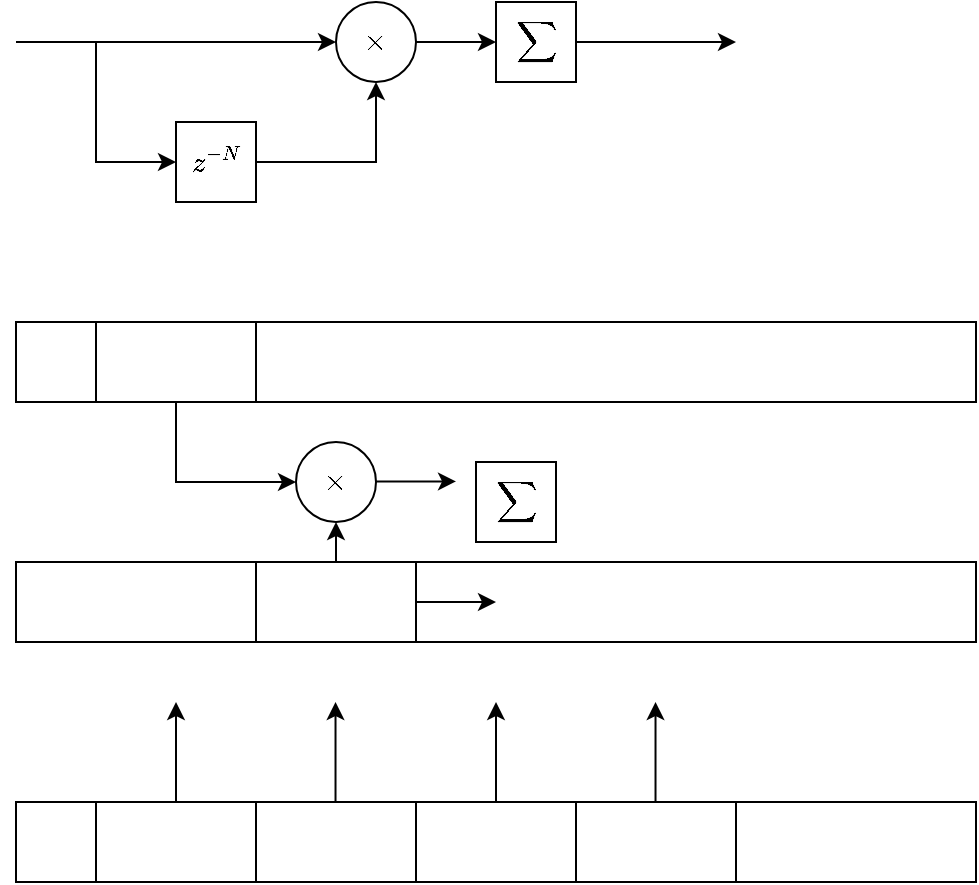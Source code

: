 <mxfile version="26.2.15" pages="2">
  <diagram name="Page-1" id="FvzQ5BUZOBnibQJjEw7G">
    <mxGraphModel dx="1096" dy="675" grid="1" gridSize="10" guides="1" tooltips="1" connect="1" arrows="1" fold="1" page="1" pageScale="1" pageWidth="850" pageHeight="1100" math="1" shadow="0">
      <root>
        <mxCell id="0" />
        <mxCell id="1" parent="0" />
        <mxCell id="Nh_n4Ge3KnrAw9PvEwrO-1" value="$$\times$$" style="ellipse;whiteSpace=wrap;html=1;" parent="1" vertex="1">
          <mxGeometry x="360" y="120" width="40" height="40" as="geometry" />
        </mxCell>
        <mxCell id="Nh_n4Ge3KnrAw9PvEwrO-2" value="$$z^{-N}$$" style="whiteSpace=wrap;html=1;aspect=fixed;" parent="1" vertex="1">
          <mxGeometry x="280" y="180" width="40" height="40" as="geometry" />
        </mxCell>
        <mxCell id="Nh_n4Ge3KnrAw9PvEwrO-3" value="" style="endArrow=classic;html=1;rounded=0;exitX=1;exitY=0.5;exitDx=0;exitDy=0;entryX=0.5;entryY=1;entryDx=0;entryDy=0;" parent="1" source="Nh_n4Ge3KnrAw9PvEwrO-2" target="Nh_n4Ge3KnrAw9PvEwrO-1" edge="1">
          <mxGeometry width="50" height="50" relative="1" as="geometry">
            <mxPoint x="500" y="170" as="sourcePoint" />
            <mxPoint x="550" y="120" as="targetPoint" />
            <Array as="points">
              <mxPoint x="380" y="200" />
            </Array>
          </mxGeometry>
        </mxCell>
        <mxCell id="Nh_n4Ge3KnrAw9PvEwrO-4" value="" style="endArrow=classic;html=1;rounded=0;entryX=0;entryY=0.5;entryDx=0;entryDy=0;" parent="1" target="Nh_n4Ge3KnrAw9PvEwrO-1" edge="1">
          <mxGeometry width="50" height="50" relative="1" as="geometry">
            <mxPoint x="200" y="140" as="sourcePoint" />
            <mxPoint x="610" y="60" as="targetPoint" />
          </mxGeometry>
        </mxCell>
        <mxCell id="Nh_n4Ge3KnrAw9PvEwrO-5" value="" style="endArrow=classic;html=1;rounded=0;entryX=0;entryY=0.5;entryDx=0;entryDy=0;" parent="1" target="Nh_n4Ge3KnrAw9PvEwrO-2" edge="1">
          <mxGeometry width="50" height="50" relative="1" as="geometry">
            <mxPoint x="240" y="140" as="sourcePoint" />
            <mxPoint x="610" y="60" as="targetPoint" />
            <Array as="points">
              <mxPoint x="240" y="200" />
            </Array>
          </mxGeometry>
        </mxCell>
        <mxCell id="Nh_n4Ge3KnrAw9PvEwrO-8" value="" style="endArrow=classic;html=1;rounded=0;exitX=1;exitY=0.5;exitDx=0;exitDy=0;" parent="1" source="Nh_n4Ge3KnrAw9PvEwrO-1" target="Nh_n4Ge3KnrAw9PvEwrO-9" edge="1">
          <mxGeometry width="50" height="50" relative="1" as="geometry">
            <mxPoint x="540" y="120" as="sourcePoint" />
            <mxPoint x="590" y="70" as="targetPoint" />
          </mxGeometry>
        </mxCell>
        <mxCell id="Nh_n4Ge3KnrAw9PvEwrO-9" value="$$\sum$$" style="whiteSpace=wrap;html=1;aspect=fixed;" parent="1" vertex="1">
          <mxGeometry x="440" y="120" width="40" height="40" as="geometry" />
        </mxCell>
        <mxCell id="Nh_n4Ge3KnrAw9PvEwrO-10" value="" style="endArrow=classic;html=1;rounded=0;exitX=1;exitY=0.5;exitDx=0;exitDy=0;" parent="1" source="Nh_n4Ge3KnrAw9PvEwrO-9" edge="1">
          <mxGeometry width="50" height="50" relative="1" as="geometry">
            <mxPoint x="540" y="120" as="sourcePoint" />
            <mxPoint x="560" y="140" as="targetPoint" />
          </mxGeometry>
        </mxCell>
        <mxCell id="Nh_n4Ge3KnrAw9PvEwrO-11" value="" style="rounded=0;whiteSpace=wrap;html=1;" parent="1" vertex="1">
          <mxGeometry x="200" y="280" width="480" height="40" as="geometry" />
        </mxCell>
        <mxCell id="Nh_n4Ge3KnrAw9PvEwrO-14" value="" style="rounded=0;whiteSpace=wrap;html=1;" parent="1" vertex="1">
          <mxGeometry x="200" y="400" width="480" height="40" as="geometry" />
        </mxCell>
        <mxCell id="Nh_n4Ge3KnrAw9PvEwrO-15" value="" style="rounded=0;whiteSpace=wrap;html=1;" parent="1" vertex="1">
          <mxGeometry x="240" y="280" width="80" height="40" as="geometry" />
        </mxCell>
        <mxCell id="Nh_n4Ge3KnrAw9PvEwrO-16" value="" style="rounded=0;whiteSpace=wrap;html=1;" parent="1" vertex="1">
          <mxGeometry x="320" y="400" width="80" height="40" as="geometry" />
        </mxCell>
        <mxCell id="Nh_n4Ge3KnrAw9PvEwrO-18" value="$$\times$$" style="ellipse;whiteSpace=wrap;html=1;" parent="1" vertex="1">
          <mxGeometry x="340" y="340" width="40" height="40" as="geometry" />
        </mxCell>
        <mxCell id="Nh_n4Ge3KnrAw9PvEwrO-21" value="" style="endArrow=classic;html=1;rounded=0;exitX=1;exitY=0.5;exitDx=0;exitDy=0;" parent="1" source="Nh_n4Ge3KnrAw9PvEwrO-16" edge="1">
          <mxGeometry width="50" height="50" relative="1" as="geometry">
            <mxPoint x="630" y="400" as="sourcePoint" />
            <mxPoint x="440" y="420" as="targetPoint" />
          </mxGeometry>
        </mxCell>
        <mxCell id="Nh_n4Ge3KnrAw9PvEwrO-22" value="" style="endArrow=classic;html=1;rounded=0;exitX=0.5;exitY=1;exitDx=0;exitDy=0;entryX=0;entryY=0.5;entryDx=0;entryDy=0;" parent="1" source="Nh_n4Ge3KnrAw9PvEwrO-15" target="Nh_n4Ge3KnrAw9PvEwrO-18" edge="1">
          <mxGeometry width="50" height="50" relative="1" as="geometry">
            <mxPoint x="330" y="210" as="sourcePoint" />
            <mxPoint x="390" y="170" as="targetPoint" />
            <Array as="points">
              <mxPoint x="280" y="360" />
            </Array>
          </mxGeometry>
        </mxCell>
        <mxCell id="Nh_n4Ge3KnrAw9PvEwrO-23" value="" style="endArrow=classic;html=1;rounded=0;exitX=0.5;exitY=0;exitDx=0;exitDy=0;entryX=0.5;entryY=1;entryDx=0;entryDy=0;" parent="1" source="Nh_n4Ge3KnrAw9PvEwrO-16" target="Nh_n4Ge3KnrAw9PvEwrO-18" edge="1">
          <mxGeometry width="50" height="50" relative="1" as="geometry">
            <mxPoint x="410" y="430" as="sourcePoint" />
            <mxPoint x="450" y="430" as="targetPoint" />
          </mxGeometry>
        </mxCell>
        <mxCell id="Nh_n4Ge3KnrAw9PvEwrO-24" value="" style="endArrow=classic;html=1;rounded=0;exitX=1;exitY=0.5;exitDx=0;exitDy=0;" parent="1" edge="1">
          <mxGeometry width="50" height="50" relative="1" as="geometry">
            <mxPoint x="380" y="359.71" as="sourcePoint" />
            <mxPoint x="420" y="359.71" as="targetPoint" />
          </mxGeometry>
        </mxCell>
        <mxCell id="Tix_4BtsDVQdyvS7ybDh-1" value="" style="rounded=0;whiteSpace=wrap;html=1;" parent="1" vertex="1">
          <mxGeometry x="200" y="520" width="480" height="40" as="geometry" />
        </mxCell>
        <mxCell id="Tix_4BtsDVQdyvS7ybDh-2" value="" style="rounded=0;whiteSpace=wrap;html=1;" parent="1" vertex="1">
          <mxGeometry x="240" y="520" width="80" height="40" as="geometry" />
        </mxCell>
        <mxCell id="Tix_4BtsDVQdyvS7ybDh-5" value="" style="rounded=0;whiteSpace=wrap;html=1;" parent="1" vertex="1">
          <mxGeometry x="320" y="520" width="80" height="40" as="geometry" />
        </mxCell>
        <mxCell id="Tix_4BtsDVQdyvS7ybDh-6" value="" style="rounded=0;whiteSpace=wrap;html=1;" parent="1" vertex="1">
          <mxGeometry x="400" y="520" width="80" height="40" as="geometry" />
        </mxCell>
        <mxCell id="Tix_4BtsDVQdyvS7ybDh-7" value="" style="rounded=0;whiteSpace=wrap;html=1;" parent="1" vertex="1">
          <mxGeometry x="480" y="520" width="80" height="40" as="geometry" />
        </mxCell>
        <mxCell id="Tix_4BtsDVQdyvS7ybDh-8" value="" style="endArrow=classic;html=1;rounded=0;" parent="1" edge="1">
          <mxGeometry width="50" height="50" relative="1" as="geometry">
            <mxPoint x="280" y="520" as="sourcePoint" />
            <mxPoint x="280" y="470" as="targetPoint" />
          </mxGeometry>
        </mxCell>
        <mxCell id="Tix_4BtsDVQdyvS7ybDh-9" value="" style="endArrow=classic;html=1;rounded=0;" parent="1" edge="1">
          <mxGeometry width="50" height="50" relative="1" as="geometry">
            <mxPoint x="359.76" y="520" as="sourcePoint" />
            <mxPoint x="359.76" y="470" as="targetPoint" />
          </mxGeometry>
        </mxCell>
        <mxCell id="Tix_4BtsDVQdyvS7ybDh-10" value="" style="endArrow=classic;html=1;rounded=0;" parent="1" edge="1">
          <mxGeometry width="50" height="50" relative="1" as="geometry">
            <mxPoint x="440" y="520" as="sourcePoint" />
            <mxPoint x="440" y="470" as="targetPoint" />
          </mxGeometry>
        </mxCell>
        <mxCell id="Tix_4BtsDVQdyvS7ybDh-11" value="" style="endArrow=classic;html=1;rounded=0;" parent="1" edge="1">
          <mxGeometry width="50" height="50" relative="1" as="geometry">
            <mxPoint x="519.76" y="520" as="sourcePoint" />
            <mxPoint x="519.76" y="470" as="targetPoint" />
          </mxGeometry>
        </mxCell>
        <mxCell id="SLHYFpi_GCixij7KTPbe-4" value="$$\sum$$" style="whiteSpace=wrap;html=1;aspect=fixed;" vertex="1" parent="1">
          <mxGeometry x="430" y="350" width="40" height="40" as="geometry" />
        </mxCell>
      </root>
    </mxGraphModel>
  </diagram>
  <diagram id="dXvWK9X7gYtFPgOFnAaX" name="Finding FSP">
    <mxGraphModel dx="626" dy="386" grid="1" gridSize="10" guides="1" tooltips="1" connect="1" arrows="1" fold="1" page="1" pageScale="1" pageWidth="850" pageHeight="1100" math="1" shadow="0">
      <root>
        <mxCell id="0" />
        <mxCell id="1" parent="0" />
        <mxCell id="n3op6opR1q0TLUbsRigz-1" value="$$\sum$$" style="whiteSpace=wrap;html=1;aspect=fixed;" vertex="1" parent="1">
          <mxGeometry x="380" y="130" width="40" height="40" as="geometry" />
        </mxCell>
        <mxCell id="n3op6opR1q0TLUbsRigz-2" value="" style="rounded=0;whiteSpace=wrap;html=1;" vertex="1" parent="1">
          <mxGeometry x="80" y="80" width="480" height="40" as="geometry" />
        </mxCell>
        <mxCell id="n3op6opR1q0TLUbsRigz-3" value="" style="rounded=0;whiteSpace=wrap;html=1;fillColor=#dae8fc;strokeColor=#6c8ebf;" vertex="1" parent="1">
          <mxGeometry x="120" y="80" width="80" height="40" as="geometry" />
        </mxCell>
        <mxCell id="n3op6opR1q0TLUbsRigz-4" value="$$\times$$" style="ellipse;whiteSpace=wrap;html=1;" vertex="1" parent="1">
          <mxGeometry x="295" y="130" width="40" height="40" as="geometry" />
        </mxCell>
        <mxCell id="n3op6opR1q0TLUbsRigz-5" value="" style="rounded=0;whiteSpace=wrap;html=1;fillColor=#f8cecc;strokeColor=#b85450;" vertex="1" parent="1">
          <mxGeometry x="150" y="80" width="10" height="40" as="geometry" />
        </mxCell>
        <mxCell id="n3op6opR1q0TLUbsRigz-6" value="" style="endArrow=classic;html=1;rounded=0;exitX=0.5;exitY=1;exitDx=0;exitDy=0;entryX=0;entryY=0.5;entryDx=0;entryDy=0;" edge="1" parent="1" source="n3op6opR1q0TLUbsRigz-5" target="n3op6opR1q0TLUbsRigz-4">
          <mxGeometry width="50" height="50" relative="1" as="geometry">
            <mxPoint x="220" y="100" as="sourcePoint" />
            <mxPoint x="270" y="50" as="targetPoint" />
            <Array as="points">
              <mxPoint x="155" y="150" />
            </Array>
          </mxGeometry>
        </mxCell>
        <mxCell id="n3op6opR1q0TLUbsRigz-7" value="" style="rounded=0;whiteSpace=wrap;html=1;" vertex="1" parent="1">
          <mxGeometry x="80" y="250" width="480" height="40" as="geometry" />
        </mxCell>
        <mxCell id="n3op6opR1q0TLUbsRigz-8" value="" style="rounded=0;whiteSpace=wrap;html=1;fillColor=#dae8fc;strokeColor=#6c8ebf;" vertex="1" parent="1">
          <mxGeometry x="280" y="250" width="80" height="40" as="geometry" />
        </mxCell>
        <mxCell id="n3op6opR1q0TLUbsRigz-9" value="" style="rounded=0;whiteSpace=wrap;html=1;fillColor=#f8cecc;strokeColor=#b85450;" vertex="1" parent="1">
          <mxGeometry x="310" y="250" width="10" height="40" as="geometry" />
        </mxCell>
        <mxCell id="n3op6opR1q0TLUbsRigz-10" value="" style="endArrow=classic;html=1;rounded=0;entryX=0.5;entryY=1;entryDx=0;entryDy=0;exitX=0.5;exitY=0;exitDx=0;exitDy=0;" edge="1" parent="1" source="n3op6opR1q0TLUbsRigz-13" target="n3op6opR1q0TLUbsRigz-4">
          <mxGeometry width="50" height="50" relative="1" as="geometry">
            <mxPoint x="230" y="180" as="sourcePoint" />
            <mxPoint x="280" y="130" as="targetPoint" />
          </mxGeometry>
        </mxCell>
        <mxCell id="n3op6opR1q0TLUbsRigz-11" value="" style="endArrow=classic;html=1;rounded=0;entryX=0;entryY=0.5;entryDx=0;entryDy=0;exitX=1;exitY=0.5;exitDx=0;exitDy=0;" edge="1" parent="1" source="n3op6opR1q0TLUbsRigz-4" target="n3op6opR1q0TLUbsRigz-1">
          <mxGeometry width="50" height="50" relative="1" as="geometry">
            <mxPoint x="240" y="120" as="sourcePoint" />
            <mxPoint x="290" y="70" as="targetPoint" />
          </mxGeometry>
        </mxCell>
        <mxCell id="n3op6opR1q0TLUbsRigz-12" value="" style="endArrow=classic;html=1;rounded=0;entryX=0.5;entryY=1;entryDx=0;entryDy=0;exitX=0.5;exitY=0;exitDx=0;exitDy=0;" edge="1" parent="1" source="n3op6opR1q0TLUbsRigz-9" target="n3op6opR1q0TLUbsRigz-13">
          <mxGeometry width="50" height="50" relative="1" as="geometry">
            <mxPoint x="315" y="250" as="sourcePoint" />
            <mxPoint x="315" y="240" as="targetPoint" />
          </mxGeometry>
        </mxCell>
        <mxCell id="n3op6opR1q0TLUbsRigz-13" value="$$x^*$$" style="rounded=0;whiteSpace=wrap;html=1;" vertex="1" parent="1">
          <mxGeometry x="295" y="190" width="40" height="40" as="geometry" />
        </mxCell>
        <mxCell id="n3op6opR1q0TLUbsRigz-14" value="" style="endArrow=none;dashed=1;html=1;rounded=0;entryX=0.083;entryY=0.974;entryDx=0;entryDy=0;entryPerimeter=0;exitX=0.083;exitY=0.948;exitDx=0;exitDy=0;exitPerimeter=0;" edge="1" parent="1" source="n3op6opR1q0TLUbsRigz-7" target="n3op6opR1q0TLUbsRigz-2">
          <mxGeometry width="50" height="50" relative="1" as="geometry">
            <mxPoint x="240" y="300" as="sourcePoint" />
            <mxPoint x="290" y="250" as="targetPoint" />
          </mxGeometry>
        </mxCell>
        <mxCell id="n3op6opR1q0TLUbsRigz-15" value="" style="endArrow=classic;html=1;rounded=0;" edge="1" parent="1" source="n3op6opR1q0TLUbsRigz-1">
          <mxGeometry width="50" height="50" relative="1" as="geometry">
            <mxPoint x="240" y="210" as="sourcePoint" />
            <mxPoint x="460" y="150" as="targetPoint" />
          </mxGeometry>
        </mxCell>
        <mxCell id="n3op6opR1q0TLUbsRigz-16" value="" style="endArrow=classic;startArrow=classic;html=1;rounded=0;entryX=0;entryY=0.5;entryDx=0;entryDy=0;" edge="1" parent="1">
          <mxGeometry width="50" height="50" relative="1" as="geometry">
            <mxPoint x="120" y="269.71" as="sourcePoint" />
            <mxPoint x="280" y="269.71" as="targetPoint" />
          </mxGeometry>
        </mxCell>
        <mxCell id="n3op6opR1q0TLUbsRigz-17" value="" style="shape=curlyBracket;whiteSpace=wrap;html=1;rounded=1;labelPosition=left;verticalLabelPosition=middle;align=right;verticalAlign=middle;rotation=-90;" vertex="1" parent="1">
          <mxGeometry x="310" y="260" width="20" height="82.19" as="geometry" />
        </mxCell>
        <mxCell id="n3op6opR1q0TLUbsRigz-18" value="FSP Separation" style="text;html=1;align=center;verticalAlign=middle;whiteSpace=wrap;rounded=0;" vertex="1" parent="1">
          <mxGeometry x="150" y="230" width="120" height="30" as="geometry" />
        </mxCell>
        <mxCell id="n3op6opR1q0TLUbsRigz-19" value="Auto-Correlation" style="text;html=1;align=center;verticalAlign=middle;whiteSpace=wrap;rounded=0;" vertex="1" parent="1">
          <mxGeometry x="460" y="135" width="110" height="30" as="geometry" />
        </mxCell>
        <mxCell id="n3op6opR1q0TLUbsRigz-20" value="index" style="text;html=1;align=center;verticalAlign=middle;whiteSpace=wrap;rounded=0;" vertex="1" parent="1">
          <mxGeometry x="90" y="290" width="60" height="30" as="geometry" />
        </mxCell>
        <mxCell id="rnKGAAFqpBq8v8JT1zYC-1" value="FSP Length" style="text;html=1;align=center;verticalAlign=middle;whiteSpace=wrap;rounded=0;" vertex="1" parent="1">
          <mxGeometry x="260" y="312.19" width="120" height="30" as="geometry" />
        </mxCell>
      </root>
    </mxGraphModel>
  </diagram>
</mxfile>
